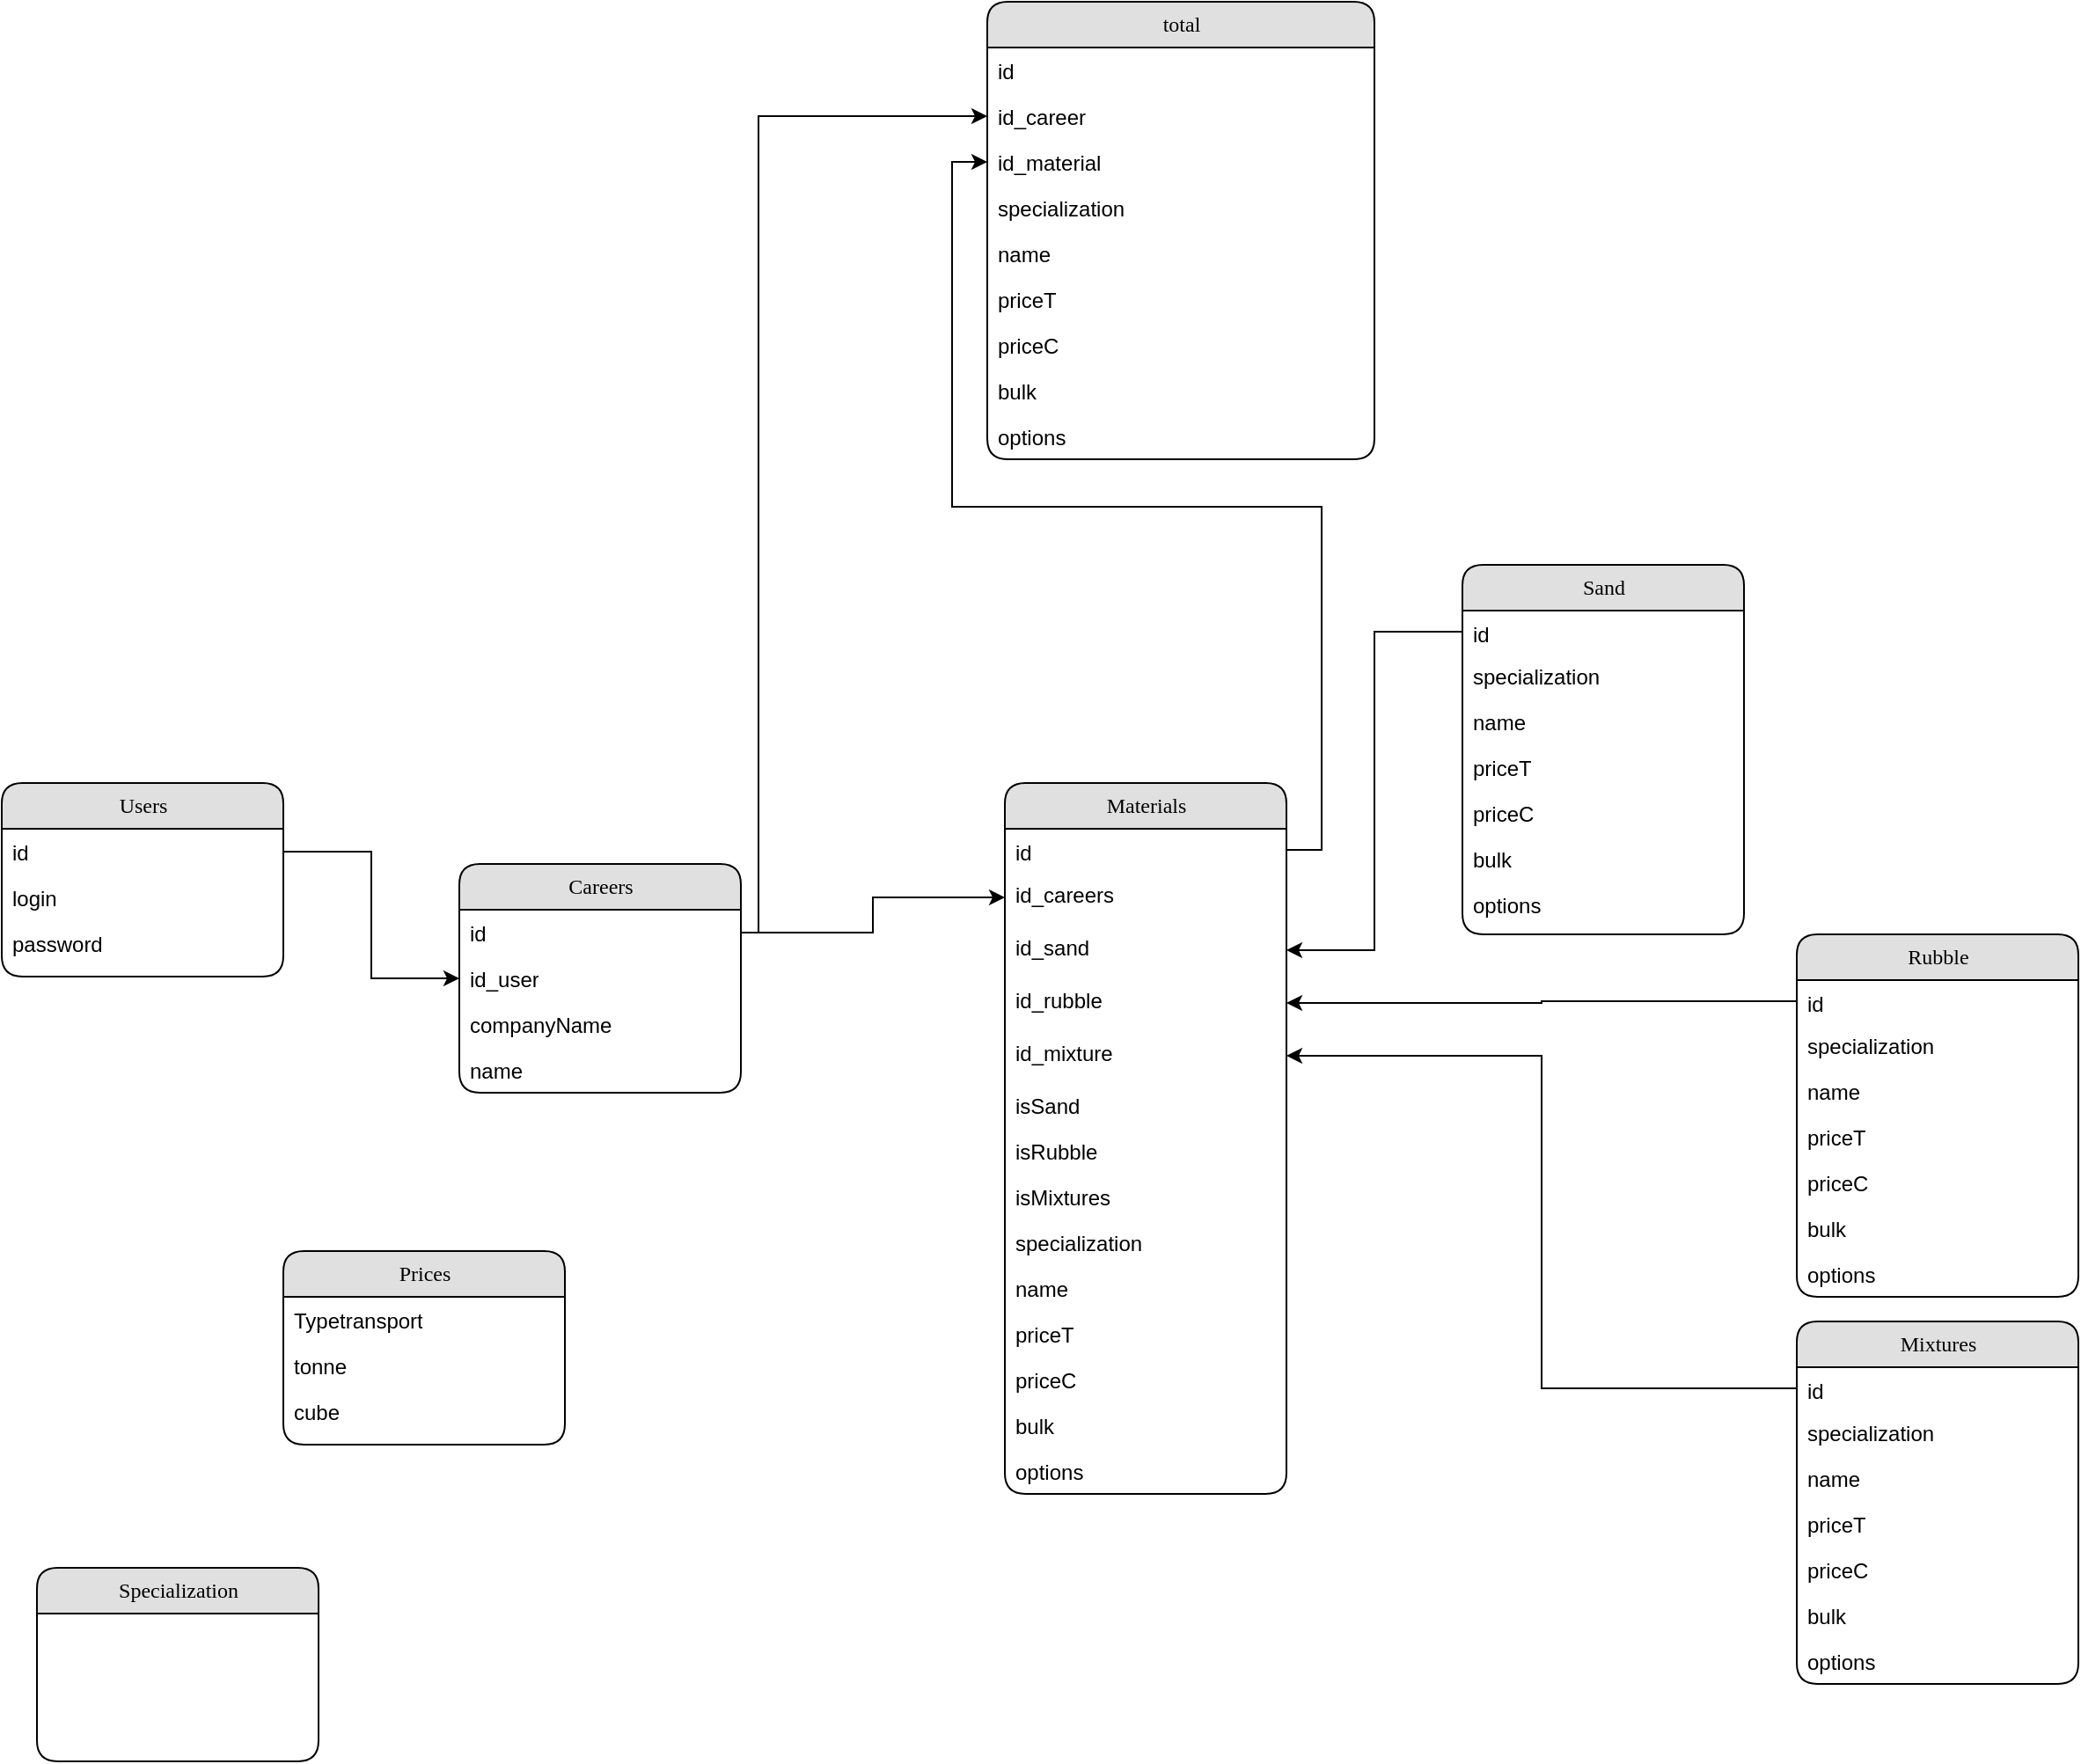 <mxfile version="27.1.4">
  <diagram name="Page-1" id="b520641d-4fe3-3701-9064-5fc419738815">
    <mxGraphModel dx="1303" dy="1553" grid="1" gridSize="10" guides="1" tooltips="1" connect="1" arrows="1" fold="1" page="1" pageScale="1" pageWidth="1100" pageHeight="850" background="none" math="0" shadow="0">
      <root>
        <mxCell id="0" />
        <mxCell id="1" parent="0" />
        <mxCell id="21ea969265ad0168-6" value="Careers" style="swimlane;html=1;fontStyle=0;childLayout=stackLayout;horizontal=1;startSize=26;fillColor=#e0e0e0;horizontalStack=0;resizeParent=1;resizeLast=0;collapsible=1;marginBottom=0;swimlaneFillColor=#ffffff;align=center;rounded=1;shadow=0;comic=0;labelBackgroundColor=none;strokeWidth=1;fontFamily=Verdana;fontSize=12" parent="1" vertex="1">
          <mxGeometry x="260" y="110" width="160" height="130" as="geometry" />
        </mxCell>
        <mxCell id="21ea969265ad0168-7" value="id" style="text;html=1;strokeColor=none;fillColor=none;spacingLeft=4;spacingRight=4;whiteSpace=wrap;overflow=hidden;rotatable=0;points=[[0,0.5],[1,0.5]];portConstraint=eastwest;" parent="21ea969265ad0168-6" vertex="1">
          <mxGeometry y="26" width="160" height="26" as="geometry" />
        </mxCell>
        <mxCell id="IM_hymmsXFYvkSgC4gn_-39" value="id_user" style="text;html=1;strokeColor=none;fillColor=none;spacingLeft=4;spacingRight=4;whiteSpace=wrap;overflow=hidden;rotatable=0;points=[[0,0.5],[1,0.5]];portConstraint=eastwest;" vertex="1" parent="21ea969265ad0168-6">
          <mxGeometry y="52" width="160" height="26" as="geometry" />
        </mxCell>
        <mxCell id="21ea969265ad0168-9" value="companyName" style="text;html=1;strokeColor=none;fillColor=none;spacingLeft=4;spacingRight=4;whiteSpace=wrap;overflow=hidden;rotatable=0;points=[[0,0.5],[1,0.5]];portConstraint=eastwest;" parent="21ea969265ad0168-6" vertex="1">
          <mxGeometry y="78" width="160" height="26" as="geometry" />
        </mxCell>
        <mxCell id="21ea969265ad0168-8" value="name" style="text;html=1;strokeColor=none;fillColor=none;spacingLeft=4;spacingRight=4;whiteSpace=wrap;overflow=hidden;rotatable=0;points=[[0,0.5],[1,0.5]];portConstraint=eastwest;" parent="21ea969265ad0168-6" vertex="1">
          <mxGeometry y="104" width="160" height="26" as="geometry" />
        </mxCell>
        <mxCell id="21ea969265ad0168-14" value="Specialization" style="swimlane;html=1;fontStyle=0;childLayout=stackLayout;horizontal=1;startSize=26;fillColor=#e0e0e0;horizontalStack=0;resizeParent=1;resizeLast=0;collapsible=1;marginBottom=0;swimlaneFillColor=#ffffff;align=center;rounded=1;shadow=0;comic=0;labelBackgroundColor=none;strokeWidth=1;fontFamily=Verdana;fontSize=12" parent="1" vertex="1">
          <mxGeometry x="20" y="510" width="160" height="110" as="geometry" />
        </mxCell>
        <mxCell id="IM_hymmsXFYvkSgC4gn_-1" value="Users" style="swimlane;html=1;fontStyle=0;childLayout=stackLayout;horizontal=1;startSize=26;fillColor=#e0e0e0;horizontalStack=0;resizeParent=1;resizeLast=0;collapsible=1;marginBottom=0;swimlaneFillColor=#ffffff;align=center;rounded=1;shadow=0;comic=0;labelBackgroundColor=none;strokeWidth=1;fontFamily=Verdana;fontSize=12" vertex="1" parent="1">
          <mxGeometry y="64" width="160" height="110" as="geometry" />
        </mxCell>
        <mxCell id="IM_hymmsXFYvkSgC4gn_-2" value="id" style="text;html=1;strokeColor=none;fillColor=none;spacingLeft=4;spacingRight=4;whiteSpace=wrap;overflow=hidden;rotatable=0;points=[[0,0.5],[1,0.5]];portConstraint=eastwest;" vertex="1" parent="IM_hymmsXFYvkSgC4gn_-1">
          <mxGeometry y="26" width="160" height="26" as="geometry" />
        </mxCell>
        <mxCell id="IM_hymmsXFYvkSgC4gn_-3" value="login" style="text;html=1;strokeColor=none;fillColor=none;spacingLeft=4;spacingRight=4;whiteSpace=wrap;overflow=hidden;rotatable=0;points=[[0,0.5],[1,0.5]];portConstraint=eastwest;" vertex="1" parent="IM_hymmsXFYvkSgC4gn_-1">
          <mxGeometry y="52" width="160" height="26" as="geometry" />
        </mxCell>
        <mxCell id="IM_hymmsXFYvkSgC4gn_-4" value="password" style="text;html=1;strokeColor=none;fillColor=none;spacingLeft=4;spacingRight=4;whiteSpace=wrap;overflow=hidden;rotatable=0;points=[[0,0.5],[1,0.5]];portConstraint=eastwest;" vertex="1" parent="IM_hymmsXFYvkSgC4gn_-1">
          <mxGeometry y="78" width="160" height="26" as="geometry" />
        </mxCell>
        <mxCell id="IM_hymmsXFYvkSgC4gn_-5" value="Sand" style="swimlane;html=1;fontStyle=0;childLayout=stackLayout;horizontal=1;startSize=26;fillColor=#e0e0e0;horizontalStack=0;resizeParent=1;resizeLast=0;collapsible=1;marginBottom=0;swimlaneFillColor=#ffffff;align=center;rounded=1;shadow=0;comic=0;labelBackgroundColor=none;strokeWidth=1;fontFamily=Verdana;fontSize=12" vertex="1" parent="1">
          <mxGeometry x="830" y="-60" width="160" height="210" as="geometry" />
        </mxCell>
        <mxCell id="IM_hymmsXFYvkSgC4gn_-72" value="id" style="text;html=1;strokeColor=none;fillColor=none;spacingLeft=4;spacingRight=4;whiteSpace=wrap;overflow=hidden;rotatable=0;points=[[0,0.5],[1,0.5]];portConstraint=eastwest;" vertex="1" parent="IM_hymmsXFYvkSgC4gn_-5">
          <mxGeometry y="26" width="160" height="24" as="geometry" />
        </mxCell>
        <mxCell id="IM_hymmsXFYvkSgC4gn_-6" value="specialization" style="text;html=1;strokeColor=none;fillColor=none;spacingLeft=4;spacingRight=4;whiteSpace=wrap;overflow=hidden;rotatable=0;points=[[0,0.5],[1,0.5]];portConstraint=eastwest;" vertex="1" parent="IM_hymmsXFYvkSgC4gn_-5">
          <mxGeometry y="50" width="160" height="26" as="geometry" />
        </mxCell>
        <mxCell id="IM_hymmsXFYvkSgC4gn_-7" value="name" style="text;html=1;strokeColor=none;fillColor=none;spacingLeft=4;spacingRight=4;whiteSpace=wrap;overflow=hidden;rotatable=0;points=[[0,0.5],[1,0.5]];portConstraint=eastwest;" vertex="1" parent="IM_hymmsXFYvkSgC4gn_-5">
          <mxGeometry y="76" width="160" height="26" as="geometry" />
        </mxCell>
        <mxCell id="IM_hymmsXFYvkSgC4gn_-8" value="priceT" style="text;html=1;strokeColor=none;fillColor=none;spacingLeft=4;spacingRight=4;whiteSpace=wrap;overflow=hidden;rotatable=0;points=[[0,0.5],[1,0.5]];portConstraint=eastwest;" vertex="1" parent="IM_hymmsXFYvkSgC4gn_-5">
          <mxGeometry y="102" width="160" height="26" as="geometry" />
        </mxCell>
        <mxCell id="IM_hymmsXFYvkSgC4gn_-9" value="priceC" style="text;html=1;strokeColor=none;fillColor=none;spacingLeft=4;spacingRight=4;whiteSpace=wrap;overflow=hidden;rotatable=0;points=[[0,0.5],[1,0.5]];portConstraint=eastwest;" vertex="1" parent="IM_hymmsXFYvkSgC4gn_-5">
          <mxGeometry y="128" width="160" height="26" as="geometry" />
        </mxCell>
        <mxCell id="IM_hymmsXFYvkSgC4gn_-23" value="bulk" style="text;html=1;strokeColor=none;fillColor=none;spacingLeft=4;spacingRight=4;whiteSpace=wrap;overflow=hidden;rotatable=0;points=[[0,0.5],[1,0.5]];portConstraint=eastwest;" vertex="1" parent="IM_hymmsXFYvkSgC4gn_-5">
          <mxGeometry y="154" width="160" height="26" as="geometry" />
        </mxCell>
        <mxCell id="IM_hymmsXFYvkSgC4gn_-24" value="options" style="text;html=1;strokeColor=none;fillColor=none;spacingLeft=4;spacingRight=4;whiteSpace=wrap;overflow=hidden;rotatable=0;points=[[0,0.5],[1,0.5]];portConstraint=eastwest;" vertex="1" parent="IM_hymmsXFYvkSgC4gn_-5">
          <mxGeometry y="180" width="160" height="24" as="geometry" />
        </mxCell>
        <mxCell id="IM_hymmsXFYvkSgC4gn_-15" value="Prices" style="swimlane;html=1;fontStyle=0;childLayout=stackLayout;horizontal=1;startSize=26;fillColor=#e0e0e0;horizontalStack=0;resizeParent=1;resizeLast=0;collapsible=1;marginBottom=0;swimlaneFillColor=#ffffff;align=center;rounded=1;shadow=0;comic=0;labelBackgroundColor=none;strokeWidth=1;fontFamily=Verdana;fontSize=12" vertex="1" parent="1">
          <mxGeometry x="160" y="330" width="160" height="110" as="geometry" />
        </mxCell>
        <mxCell id="IM_hymmsXFYvkSgC4gn_-16" value="Typetransport" style="text;html=1;strokeColor=none;fillColor=none;spacingLeft=4;spacingRight=4;whiteSpace=wrap;overflow=hidden;rotatable=0;points=[[0,0.5],[1,0.5]];portConstraint=eastwest;" vertex="1" parent="IM_hymmsXFYvkSgC4gn_-15">
          <mxGeometry y="26" width="160" height="26" as="geometry" />
        </mxCell>
        <mxCell id="IM_hymmsXFYvkSgC4gn_-17" value="tonne" style="text;html=1;strokeColor=none;fillColor=none;spacingLeft=4;spacingRight=4;whiteSpace=wrap;overflow=hidden;rotatable=0;points=[[0,0.5],[1,0.5]];portConstraint=eastwest;" vertex="1" parent="IM_hymmsXFYvkSgC4gn_-15">
          <mxGeometry y="52" width="160" height="26" as="geometry" />
        </mxCell>
        <mxCell id="IM_hymmsXFYvkSgC4gn_-18" value="cube" style="text;html=1;strokeColor=none;fillColor=none;spacingLeft=4;spacingRight=4;whiteSpace=wrap;overflow=hidden;rotatable=0;points=[[0,0.5],[1,0.5]];portConstraint=eastwest;" vertex="1" parent="IM_hymmsXFYvkSgC4gn_-15">
          <mxGeometry y="78" width="160" height="26" as="geometry" />
        </mxCell>
        <mxCell id="IM_hymmsXFYvkSgC4gn_-25" value="Rubble" style="swimlane;html=1;fontStyle=0;childLayout=stackLayout;horizontal=1;startSize=26;fillColor=#e0e0e0;horizontalStack=0;resizeParent=1;resizeLast=0;collapsible=1;marginBottom=0;swimlaneFillColor=#ffffff;align=center;rounded=1;shadow=0;comic=0;labelBackgroundColor=none;strokeWidth=1;fontFamily=Verdana;fontSize=12" vertex="1" parent="1">
          <mxGeometry x="1020" y="150" width="160" height="206" as="geometry" />
        </mxCell>
        <mxCell id="IM_hymmsXFYvkSgC4gn_-74" value="id" style="text;html=1;strokeColor=none;fillColor=none;spacingLeft=4;spacingRight=4;whiteSpace=wrap;overflow=hidden;rotatable=0;points=[[0,0.5],[1,0.5]];portConstraint=eastwest;" vertex="1" parent="IM_hymmsXFYvkSgC4gn_-25">
          <mxGeometry y="26" width="160" height="24" as="geometry" />
        </mxCell>
        <mxCell id="IM_hymmsXFYvkSgC4gn_-26" value="specialization" style="text;html=1;strokeColor=none;fillColor=none;spacingLeft=4;spacingRight=4;whiteSpace=wrap;overflow=hidden;rotatable=0;points=[[0,0.5],[1,0.5]];portConstraint=eastwest;" vertex="1" parent="IM_hymmsXFYvkSgC4gn_-25">
          <mxGeometry y="50" width="160" height="26" as="geometry" />
        </mxCell>
        <mxCell id="IM_hymmsXFYvkSgC4gn_-27" value="name" style="text;html=1;strokeColor=none;fillColor=none;spacingLeft=4;spacingRight=4;whiteSpace=wrap;overflow=hidden;rotatable=0;points=[[0,0.5],[1,0.5]];portConstraint=eastwest;" vertex="1" parent="IM_hymmsXFYvkSgC4gn_-25">
          <mxGeometry y="76" width="160" height="26" as="geometry" />
        </mxCell>
        <mxCell id="IM_hymmsXFYvkSgC4gn_-28" value="priceT" style="text;html=1;strokeColor=none;fillColor=none;spacingLeft=4;spacingRight=4;whiteSpace=wrap;overflow=hidden;rotatable=0;points=[[0,0.5],[1,0.5]];portConstraint=eastwest;" vertex="1" parent="IM_hymmsXFYvkSgC4gn_-25">
          <mxGeometry y="102" width="160" height="26" as="geometry" />
        </mxCell>
        <mxCell id="IM_hymmsXFYvkSgC4gn_-29" value="priceC" style="text;html=1;strokeColor=none;fillColor=none;spacingLeft=4;spacingRight=4;whiteSpace=wrap;overflow=hidden;rotatable=0;points=[[0,0.5],[1,0.5]];portConstraint=eastwest;" vertex="1" parent="IM_hymmsXFYvkSgC4gn_-25">
          <mxGeometry y="128" width="160" height="26" as="geometry" />
        </mxCell>
        <mxCell id="IM_hymmsXFYvkSgC4gn_-30" value="bulk" style="text;html=1;strokeColor=none;fillColor=none;spacingLeft=4;spacingRight=4;whiteSpace=wrap;overflow=hidden;rotatable=0;points=[[0,0.5],[1,0.5]];portConstraint=eastwest;" vertex="1" parent="IM_hymmsXFYvkSgC4gn_-25">
          <mxGeometry y="154" width="160" height="26" as="geometry" />
        </mxCell>
        <mxCell id="IM_hymmsXFYvkSgC4gn_-31" value="options" style="text;html=1;strokeColor=none;fillColor=none;spacingLeft=4;spacingRight=4;whiteSpace=wrap;overflow=hidden;rotatable=0;points=[[0,0.5],[1,0.5]];portConstraint=eastwest;" vertex="1" parent="IM_hymmsXFYvkSgC4gn_-25">
          <mxGeometry y="180" width="160" height="26" as="geometry" />
        </mxCell>
        <mxCell id="IM_hymmsXFYvkSgC4gn_-32" value="Mixtures" style="swimlane;html=1;fontStyle=0;childLayout=stackLayout;horizontal=1;startSize=26;fillColor=#e0e0e0;horizontalStack=0;resizeParent=1;resizeLast=0;collapsible=1;marginBottom=0;swimlaneFillColor=#ffffff;align=center;rounded=1;shadow=0;comic=0;labelBackgroundColor=none;strokeWidth=1;fontFamily=Verdana;fontSize=12" vertex="1" parent="1">
          <mxGeometry x="1020" y="370" width="160" height="206" as="geometry" />
        </mxCell>
        <mxCell id="IM_hymmsXFYvkSgC4gn_-73" value="id" style="text;html=1;strokeColor=none;fillColor=none;spacingLeft=4;spacingRight=4;whiteSpace=wrap;overflow=hidden;rotatable=0;points=[[0,0.5],[1,0.5]];portConstraint=eastwest;" vertex="1" parent="IM_hymmsXFYvkSgC4gn_-32">
          <mxGeometry y="26" width="160" height="24" as="geometry" />
        </mxCell>
        <mxCell id="IM_hymmsXFYvkSgC4gn_-33" value="specialization" style="text;html=1;strokeColor=none;fillColor=none;spacingLeft=4;spacingRight=4;whiteSpace=wrap;overflow=hidden;rotatable=0;points=[[0,0.5],[1,0.5]];portConstraint=eastwest;" vertex="1" parent="IM_hymmsXFYvkSgC4gn_-32">
          <mxGeometry y="50" width="160" height="26" as="geometry" />
        </mxCell>
        <mxCell id="IM_hymmsXFYvkSgC4gn_-34" value="name" style="text;html=1;strokeColor=none;fillColor=none;spacingLeft=4;spacingRight=4;whiteSpace=wrap;overflow=hidden;rotatable=0;points=[[0,0.5],[1,0.5]];portConstraint=eastwest;" vertex="1" parent="IM_hymmsXFYvkSgC4gn_-32">
          <mxGeometry y="76" width="160" height="26" as="geometry" />
        </mxCell>
        <mxCell id="IM_hymmsXFYvkSgC4gn_-35" value="priceT" style="text;html=1;strokeColor=none;fillColor=none;spacingLeft=4;spacingRight=4;whiteSpace=wrap;overflow=hidden;rotatable=0;points=[[0,0.5],[1,0.5]];portConstraint=eastwest;" vertex="1" parent="IM_hymmsXFYvkSgC4gn_-32">
          <mxGeometry y="102" width="160" height="26" as="geometry" />
        </mxCell>
        <mxCell id="IM_hymmsXFYvkSgC4gn_-36" value="priceC" style="text;html=1;strokeColor=none;fillColor=none;spacingLeft=4;spacingRight=4;whiteSpace=wrap;overflow=hidden;rotatable=0;points=[[0,0.5],[1,0.5]];portConstraint=eastwest;" vertex="1" parent="IM_hymmsXFYvkSgC4gn_-32">
          <mxGeometry y="128" width="160" height="26" as="geometry" />
        </mxCell>
        <mxCell id="IM_hymmsXFYvkSgC4gn_-37" value="bulk" style="text;html=1;strokeColor=none;fillColor=none;spacingLeft=4;spacingRight=4;whiteSpace=wrap;overflow=hidden;rotatable=0;points=[[0,0.5],[1,0.5]];portConstraint=eastwest;" vertex="1" parent="IM_hymmsXFYvkSgC4gn_-32">
          <mxGeometry y="154" width="160" height="26" as="geometry" />
        </mxCell>
        <mxCell id="IM_hymmsXFYvkSgC4gn_-38" value="options" style="text;html=1;strokeColor=none;fillColor=none;spacingLeft=4;spacingRight=4;whiteSpace=wrap;overflow=hidden;rotatable=0;points=[[0,0.5],[1,0.5]];portConstraint=eastwest;" vertex="1" parent="IM_hymmsXFYvkSgC4gn_-32">
          <mxGeometry y="180" width="160" height="26" as="geometry" />
        </mxCell>
        <mxCell id="IM_hymmsXFYvkSgC4gn_-41" style="edgeStyle=orthogonalEdgeStyle;rounded=0;orthogonalLoop=1;jettySize=auto;html=1;" edge="1" parent="1" source="IM_hymmsXFYvkSgC4gn_-2" target="IM_hymmsXFYvkSgC4gn_-39">
          <mxGeometry relative="1" as="geometry" />
        </mxCell>
        <mxCell id="IM_hymmsXFYvkSgC4gn_-42" value="total" style="swimlane;html=1;fontStyle=0;childLayout=stackLayout;horizontal=1;startSize=26;fillColor=#e0e0e0;horizontalStack=0;resizeParent=1;resizeLast=0;collapsible=1;marginBottom=0;swimlaneFillColor=#ffffff;align=center;rounded=1;shadow=0;comic=0;labelBackgroundColor=none;strokeWidth=1;fontFamily=Verdana;fontSize=12" vertex="1" parent="1">
          <mxGeometry x="560" y="-380" width="220" height="260" as="geometry">
            <mxRectangle x="490" y="550" width="70" height="30" as="alternateBounds" />
          </mxGeometry>
        </mxCell>
        <mxCell id="IM_hymmsXFYvkSgC4gn_-43" value="id" style="text;html=1;strokeColor=none;fillColor=none;spacingLeft=4;spacingRight=4;whiteSpace=wrap;overflow=hidden;rotatable=0;points=[[0,0.5],[1,0.5]];portConstraint=eastwest;" vertex="1" parent="IM_hymmsXFYvkSgC4gn_-42">
          <mxGeometry y="26" width="220" height="26" as="geometry" />
        </mxCell>
        <mxCell id="IM_hymmsXFYvkSgC4gn_-46" value="id_career" style="text;html=1;strokeColor=none;fillColor=none;spacingLeft=4;spacingRight=4;whiteSpace=wrap;overflow=hidden;rotatable=0;points=[[0,0.5],[1,0.5]];portConstraint=eastwest;" vertex="1" parent="IM_hymmsXFYvkSgC4gn_-42">
          <mxGeometry y="52" width="220" height="26" as="geometry" />
        </mxCell>
        <mxCell id="IM_hymmsXFYvkSgC4gn_-50" value="id_material" style="text;html=1;strokeColor=none;fillColor=none;spacingLeft=4;spacingRight=4;whiteSpace=wrap;overflow=hidden;rotatable=0;points=[[0,0.5],[1,0.5]];portConstraint=eastwest;" vertex="1" parent="IM_hymmsXFYvkSgC4gn_-42">
          <mxGeometry y="78" width="220" height="26" as="geometry" />
        </mxCell>
        <mxCell id="IM_hymmsXFYvkSgC4gn_-54" value="specialization" style="text;html=1;strokeColor=none;fillColor=none;spacingLeft=4;spacingRight=4;whiteSpace=wrap;overflow=hidden;rotatable=0;points=[[0,0.5],[1,0.5]];portConstraint=eastwest;" vertex="1" parent="IM_hymmsXFYvkSgC4gn_-42">
          <mxGeometry y="104" width="220" height="26" as="geometry" />
        </mxCell>
        <mxCell id="IM_hymmsXFYvkSgC4gn_-53" value="name" style="text;html=1;strokeColor=none;fillColor=none;spacingLeft=4;spacingRight=4;whiteSpace=wrap;overflow=hidden;rotatable=0;points=[[0,0.5],[1,0.5]];portConstraint=eastwest;" vertex="1" parent="IM_hymmsXFYvkSgC4gn_-42">
          <mxGeometry y="130" width="220" height="26" as="geometry" />
        </mxCell>
        <mxCell id="IM_hymmsXFYvkSgC4gn_-52" value="priceT" style="text;html=1;strokeColor=none;fillColor=none;spacingLeft=4;spacingRight=4;whiteSpace=wrap;overflow=hidden;rotatable=0;points=[[0,0.5],[1,0.5]];portConstraint=eastwest;" vertex="1" parent="IM_hymmsXFYvkSgC4gn_-42">
          <mxGeometry y="156" width="220" height="26" as="geometry" />
        </mxCell>
        <mxCell id="IM_hymmsXFYvkSgC4gn_-51" value="priceC" style="text;html=1;strokeColor=none;fillColor=none;spacingLeft=4;spacingRight=4;whiteSpace=wrap;overflow=hidden;rotatable=0;points=[[0,0.5],[1,0.5]];portConstraint=eastwest;" vertex="1" parent="IM_hymmsXFYvkSgC4gn_-42">
          <mxGeometry y="182" width="220" height="26" as="geometry" />
        </mxCell>
        <mxCell id="IM_hymmsXFYvkSgC4gn_-56" value="bulk" style="text;html=1;strokeColor=none;fillColor=none;spacingLeft=4;spacingRight=4;whiteSpace=wrap;overflow=hidden;rotatable=0;points=[[0,0.5],[1,0.5]];portConstraint=eastwest;" vertex="1" parent="IM_hymmsXFYvkSgC4gn_-42">
          <mxGeometry y="208" width="220" height="26" as="geometry" />
        </mxCell>
        <mxCell id="IM_hymmsXFYvkSgC4gn_-57" value="options" style="text;html=1;strokeColor=none;fillColor=none;spacingLeft=4;spacingRight=4;whiteSpace=wrap;overflow=hidden;rotatable=0;points=[[0,0.5],[1,0.5]];portConstraint=eastwest;" vertex="1" parent="IM_hymmsXFYvkSgC4gn_-42">
          <mxGeometry y="234" width="220" height="26" as="geometry" />
        </mxCell>
        <mxCell id="IM_hymmsXFYvkSgC4gn_-58" value="Materials" style="swimlane;html=1;fontStyle=0;childLayout=stackLayout;horizontal=1;startSize=26;fillColor=#e0e0e0;horizontalStack=0;resizeParent=1;resizeLast=0;collapsible=1;marginBottom=0;swimlaneFillColor=#ffffff;align=center;rounded=1;shadow=0;comic=0;labelBackgroundColor=none;strokeWidth=1;fontFamily=Verdana;fontSize=12" vertex="1" parent="1">
          <mxGeometry x="570" y="64" width="160" height="404" as="geometry" />
        </mxCell>
        <mxCell id="IM_hymmsXFYvkSgC4gn_-65" value="id" style="text;html=1;strokeColor=none;fillColor=none;spacingLeft=4;spacingRight=4;whiteSpace=wrap;overflow=hidden;rotatable=0;points=[[0,0.5],[1,0.5]];portConstraint=eastwest;" vertex="1" parent="IM_hymmsXFYvkSgC4gn_-58">
          <mxGeometry y="26" width="160" height="24" as="geometry" />
        </mxCell>
        <mxCell id="IM_hymmsXFYvkSgC4gn_-66" value="id_careers" style="text;html=1;strokeColor=none;fillColor=none;spacingLeft=4;spacingRight=4;whiteSpace=wrap;overflow=hidden;rotatable=0;points=[[0,0.5],[1,0.5]];portConstraint=eastwest;" vertex="1" parent="IM_hymmsXFYvkSgC4gn_-58">
          <mxGeometry y="50" width="160" height="30" as="geometry" />
        </mxCell>
        <mxCell id="IM_hymmsXFYvkSgC4gn_-69" value="id_sand" style="text;html=1;strokeColor=none;fillColor=none;spacingLeft=4;spacingRight=4;whiteSpace=wrap;overflow=hidden;rotatable=0;points=[[0,0.5],[1,0.5]];portConstraint=eastwest;" vertex="1" parent="IM_hymmsXFYvkSgC4gn_-58">
          <mxGeometry y="80" width="160" height="30" as="geometry" />
        </mxCell>
        <mxCell id="IM_hymmsXFYvkSgC4gn_-70" value="id_rubble" style="text;html=1;strokeColor=none;fillColor=none;spacingLeft=4;spacingRight=4;whiteSpace=wrap;overflow=hidden;rotatable=0;points=[[0,0.5],[1,0.5]];portConstraint=eastwest;" vertex="1" parent="IM_hymmsXFYvkSgC4gn_-58">
          <mxGeometry y="110" width="160" height="30" as="geometry" />
        </mxCell>
        <mxCell id="IM_hymmsXFYvkSgC4gn_-71" value="id_mixture" style="text;html=1;strokeColor=none;fillColor=none;spacingLeft=4;spacingRight=4;whiteSpace=wrap;overflow=hidden;rotatable=0;points=[[0,0.5],[1,0.5]];portConstraint=eastwest;" vertex="1" parent="IM_hymmsXFYvkSgC4gn_-58">
          <mxGeometry y="140" width="160" height="30" as="geometry" />
        </mxCell>
        <mxCell id="21ea969265ad0168-15" value="isSand" style="text;html=1;strokeColor=none;fillColor=none;spacingLeft=4;spacingRight=4;whiteSpace=wrap;overflow=hidden;rotatable=0;points=[[0,0.5],[1,0.5]];portConstraint=eastwest;" parent="IM_hymmsXFYvkSgC4gn_-58" vertex="1">
          <mxGeometry y="170" width="160" height="26" as="geometry" />
        </mxCell>
        <mxCell id="21ea969265ad0168-16" value="isRubble" style="text;html=1;strokeColor=none;fillColor=none;spacingLeft=4;spacingRight=4;whiteSpace=wrap;overflow=hidden;rotatable=0;points=[[0,0.5],[1,0.5]];portConstraint=eastwest;" parent="IM_hymmsXFYvkSgC4gn_-58" vertex="1">
          <mxGeometry y="196" width="160" height="26" as="geometry" />
        </mxCell>
        <mxCell id="21ea969265ad0168-17" value="isMixtures" style="text;html=1;strokeColor=none;fillColor=none;spacingLeft=4;spacingRight=4;whiteSpace=wrap;overflow=hidden;rotatable=0;points=[[0,0.5],[1,0.5]];portConstraint=eastwest;" parent="IM_hymmsXFYvkSgC4gn_-58" vertex="1">
          <mxGeometry y="222" width="160" height="26" as="geometry" />
        </mxCell>
        <mxCell id="IM_hymmsXFYvkSgC4gn_-59" value="specialization" style="text;html=1;strokeColor=none;fillColor=none;spacingLeft=4;spacingRight=4;whiteSpace=wrap;overflow=hidden;rotatable=0;points=[[0,0.5],[1,0.5]];portConstraint=eastwest;" vertex="1" parent="IM_hymmsXFYvkSgC4gn_-58">
          <mxGeometry y="248" width="160" height="26" as="geometry" />
        </mxCell>
        <mxCell id="IM_hymmsXFYvkSgC4gn_-60" value="name" style="text;html=1;strokeColor=none;fillColor=none;spacingLeft=4;spacingRight=4;whiteSpace=wrap;overflow=hidden;rotatable=0;points=[[0,0.5],[1,0.5]];portConstraint=eastwest;" vertex="1" parent="IM_hymmsXFYvkSgC4gn_-58">
          <mxGeometry y="274" width="160" height="26" as="geometry" />
        </mxCell>
        <mxCell id="IM_hymmsXFYvkSgC4gn_-61" value="priceT" style="text;html=1;strokeColor=none;fillColor=none;spacingLeft=4;spacingRight=4;whiteSpace=wrap;overflow=hidden;rotatable=0;points=[[0,0.5],[1,0.5]];portConstraint=eastwest;" vertex="1" parent="IM_hymmsXFYvkSgC4gn_-58">
          <mxGeometry y="300" width="160" height="26" as="geometry" />
        </mxCell>
        <mxCell id="IM_hymmsXFYvkSgC4gn_-62" value="priceC" style="text;html=1;strokeColor=none;fillColor=none;spacingLeft=4;spacingRight=4;whiteSpace=wrap;overflow=hidden;rotatable=0;points=[[0,0.5],[1,0.5]];portConstraint=eastwest;" vertex="1" parent="IM_hymmsXFYvkSgC4gn_-58">
          <mxGeometry y="326" width="160" height="26" as="geometry" />
        </mxCell>
        <mxCell id="IM_hymmsXFYvkSgC4gn_-63" value="bulk" style="text;html=1;strokeColor=none;fillColor=none;spacingLeft=4;spacingRight=4;whiteSpace=wrap;overflow=hidden;rotatable=0;points=[[0,0.5],[1,0.5]];portConstraint=eastwest;" vertex="1" parent="IM_hymmsXFYvkSgC4gn_-58">
          <mxGeometry y="352" width="160" height="26" as="geometry" />
        </mxCell>
        <mxCell id="IM_hymmsXFYvkSgC4gn_-64" value="options" style="text;html=1;strokeColor=none;fillColor=none;spacingLeft=4;spacingRight=4;whiteSpace=wrap;overflow=hidden;rotatable=0;points=[[0,0.5],[1,0.5]];portConstraint=eastwest;" vertex="1" parent="IM_hymmsXFYvkSgC4gn_-58">
          <mxGeometry y="378" width="160" height="26" as="geometry" />
        </mxCell>
        <mxCell id="IM_hymmsXFYvkSgC4gn_-67" style="edgeStyle=orthogonalEdgeStyle;rounded=0;orthogonalLoop=1;jettySize=auto;html=1;" edge="1" parent="1" source="21ea969265ad0168-7" target="IM_hymmsXFYvkSgC4gn_-66">
          <mxGeometry relative="1" as="geometry" />
        </mxCell>
        <mxCell id="IM_hymmsXFYvkSgC4gn_-75" style="edgeStyle=orthogonalEdgeStyle;rounded=0;orthogonalLoop=1;jettySize=auto;html=1;entryX=1;entryY=0.5;entryDx=0;entryDy=0;" edge="1" parent="1" source="IM_hymmsXFYvkSgC4gn_-72" target="IM_hymmsXFYvkSgC4gn_-69">
          <mxGeometry relative="1" as="geometry" />
        </mxCell>
        <mxCell id="IM_hymmsXFYvkSgC4gn_-77" style="edgeStyle=orthogonalEdgeStyle;rounded=0;orthogonalLoop=1;jettySize=auto;html=1;entryX=1;entryY=0.5;entryDx=0;entryDy=0;" edge="1" parent="1" source="IM_hymmsXFYvkSgC4gn_-74" target="IM_hymmsXFYvkSgC4gn_-70">
          <mxGeometry relative="1" as="geometry" />
        </mxCell>
        <mxCell id="IM_hymmsXFYvkSgC4gn_-78" style="edgeStyle=orthogonalEdgeStyle;rounded=0;orthogonalLoop=1;jettySize=auto;html=1;entryX=1;entryY=0.5;entryDx=0;entryDy=0;" edge="1" parent="1" source="IM_hymmsXFYvkSgC4gn_-73" target="IM_hymmsXFYvkSgC4gn_-71">
          <mxGeometry relative="1" as="geometry" />
        </mxCell>
        <mxCell id="IM_hymmsXFYvkSgC4gn_-81" style="edgeStyle=orthogonalEdgeStyle;rounded=0;orthogonalLoop=1;jettySize=auto;html=1;entryX=0;entryY=0.5;entryDx=0;entryDy=0;" edge="1" parent="1" source="IM_hymmsXFYvkSgC4gn_-65" target="IM_hymmsXFYvkSgC4gn_-50">
          <mxGeometry relative="1" as="geometry" />
        </mxCell>
        <mxCell id="IM_hymmsXFYvkSgC4gn_-82" style="edgeStyle=orthogonalEdgeStyle;rounded=0;orthogonalLoop=1;jettySize=auto;html=1;entryX=0;entryY=0.5;entryDx=0;entryDy=0;" edge="1" parent="1" source="21ea969265ad0168-7" target="IM_hymmsXFYvkSgC4gn_-46">
          <mxGeometry relative="1" as="geometry">
            <Array as="points">
              <mxPoint x="430" y="149" />
              <mxPoint x="430" y="-315" />
            </Array>
          </mxGeometry>
        </mxCell>
      </root>
    </mxGraphModel>
  </diagram>
</mxfile>
